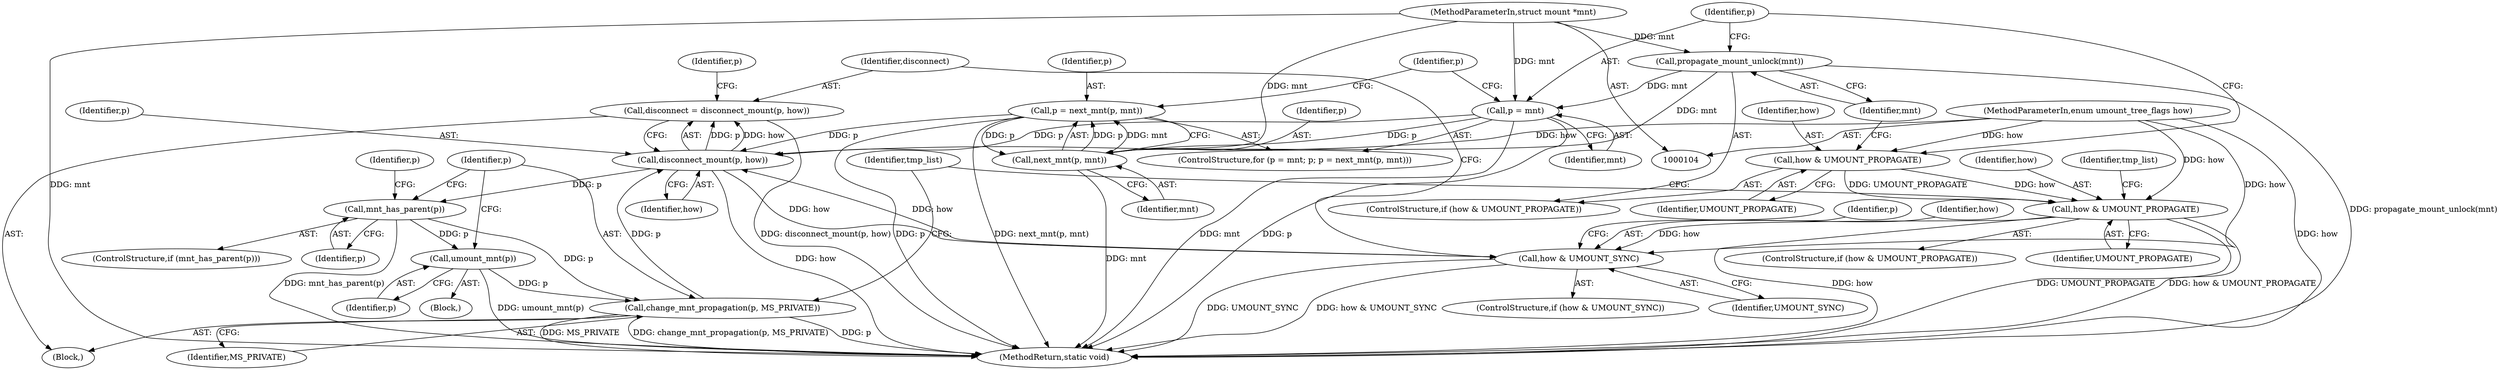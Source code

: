 digraph "0_linux_d29216842a85c7970c536108e093963f02714498_4@API" {
"1000203" [label="(Call,disconnect = disconnect_mount(p, how))"];
"1000205" [label="(Call,disconnect_mount(p, how))"];
"1000253" [label="(Call,change_mnt_propagation(p, MS_PRIVATE))"];
"1000225" [label="(Call,mnt_has_parent(p))"];
"1000251" [label="(Call,umount_mnt(p))"];
"1000122" [label="(Call,p = next_mnt(p, mnt))"];
"1000124" [label="(Call,next_mnt(p, mnt))"];
"1000118" [label="(Call,p = mnt)"];
"1000115" [label="(Call,propagate_mount_unlock(mnt))"];
"1000105" [label="(MethodParameterIn,struct mount *mnt)"];
"1000193" [label="(Call,how & UMOUNT_SYNC)"];
"1000149" [label="(Call,how & UMOUNT_PROPAGATE)"];
"1000112" [label="(Call,how & UMOUNT_PROPAGATE)"];
"1000106" [label="(MethodParameterIn,enum umount_tree_flags how)"];
"1000114" [label="(Identifier,UMOUNT_PROPAGATE)"];
"1000160" [label="(Block,)"];
"1000148" [label="(ControlStructure,if (how & UMOUNT_PROPAGATE))"];
"1000151" [label="(Identifier,UMOUNT_PROPAGATE)"];
"1000224" [label="(ControlStructure,if (mnt_has_parent(p)))"];
"1000226" [label="(Identifier,p)"];
"1000123" [label="(Identifier,p)"];
"1000113" [label="(Identifier,how)"];
"1000125" [label="(Identifier,p)"];
"1000117" [label="(ControlStructure,for (p = mnt; p; p = next_mnt(p, mnt)))"];
"1000193" [label="(Call,how & UMOUNT_SYNC)"];
"1000252" [label="(Identifier,p)"];
"1000204" [label="(Identifier,disconnect)"];
"1000116" [label="(Identifier,mnt)"];
"1000230" [label="(Identifier,p)"];
"1000120" [label="(Identifier,mnt)"];
"1000199" [label="(Identifier,p)"];
"1000111" [label="(ControlStructure,if (how & UMOUNT_PROPAGATE))"];
"1000115" [label="(Call,propagate_mount_unlock(mnt))"];
"1000225" [label="(Call,mnt_has_parent(p))"];
"1000124" [label="(Call,next_mnt(p, mnt))"];
"1000195" [label="(Identifier,UMOUNT_SYNC)"];
"1000112" [label="(Call,how & UMOUNT_PROPAGATE)"];
"1000159" [label="(Identifier,tmp_list)"];
"1000207" [label="(Identifier,how)"];
"1000203" [label="(Call,disconnect = disconnect_mount(p, how))"];
"1000194" [label="(Identifier,how)"];
"1000118" [label="(Call,p = mnt)"];
"1000251" [label="(Call,umount_mnt(p))"];
"1000205" [label="(Call,disconnect_mount(p, how))"];
"1000192" [label="(ControlStructure,if (how & UMOUNT_SYNC))"];
"1000256" [label="(MethodReturn,static void)"];
"1000253" [label="(Call,change_mnt_propagation(p, MS_PRIVATE))"];
"1000150" [label="(Identifier,how)"];
"1000255" [label="(Identifier,MS_PRIVATE)"];
"1000121" [label="(Identifier,p)"];
"1000119" [label="(Identifier,p)"];
"1000250" [label="(Block,)"];
"1000149" [label="(Call,how & UMOUNT_PROPAGATE)"];
"1000122" [label="(Call,p = next_mnt(p, mnt))"];
"1000126" [label="(Identifier,mnt)"];
"1000211" [label="(Identifier,p)"];
"1000254" [label="(Identifier,p)"];
"1000105" [label="(MethodParameterIn,struct mount *mnt)"];
"1000154" [label="(Identifier,tmp_list)"];
"1000206" [label="(Identifier,p)"];
"1000106" [label="(MethodParameterIn,enum umount_tree_flags how)"];
"1000203" -> "1000160"  [label="AST: "];
"1000203" -> "1000205"  [label="CFG: "];
"1000204" -> "1000203"  [label="AST: "];
"1000205" -> "1000203"  [label="AST: "];
"1000211" -> "1000203"  [label="CFG: "];
"1000203" -> "1000256"  [label="DDG: disconnect_mount(p, how)"];
"1000205" -> "1000203"  [label="DDG: p"];
"1000205" -> "1000203"  [label="DDG: how"];
"1000205" -> "1000207"  [label="CFG: "];
"1000206" -> "1000205"  [label="AST: "];
"1000207" -> "1000205"  [label="AST: "];
"1000205" -> "1000256"  [label="DDG: how"];
"1000205" -> "1000193"  [label="DDG: how"];
"1000253" -> "1000205"  [label="DDG: p"];
"1000122" -> "1000205"  [label="DDG: p"];
"1000118" -> "1000205"  [label="DDG: p"];
"1000193" -> "1000205"  [label="DDG: how"];
"1000106" -> "1000205"  [label="DDG: how"];
"1000205" -> "1000225"  [label="DDG: p"];
"1000253" -> "1000160"  [label="AST: "];
"1000253" -> "1000255"  [label="CFG: "];
"1000254" -> "1000253"  [label="AST: "];
"1000255" -> "1000253"  [label="AST: "];
"1000159" -> "1000253"  [label="CFG: "];
"1000253" -> "1000256"  [label="DDG: MS_PRIVATE"];
"1000253" -> "1000256"  [label="DDG: change_mnt_propagation(p, MS_PRIVATE)"];
"1000253" -> "1000256"  [label="DDG: p"];
"1000225" -> "1000253"  [label="DDG: p"];
"1000251" -> "1000253"  [label="DDG: p"];
"1000225" -> "1000224"  [label="AST: "];
"1000225" -> "1000226"  [label="CFG: "];
"1000226" -> "1000225"  [label="AST: "];
"1000230" -> "1000225"  [label="CFG: "];
"1000254" -> "1000225"  [label="CFG: "];
"1000225" -> "1000256"  [label="DDG: mnt_has_parent(p)"];
"1000225" -> "1000251"  [label="DDG: p"];
"1000251" -> "1000250"  [label="AST: "];
"1000251" -> "1000252"  [label="CFG: "];
"1000252" -> "1000251"  [label="AST: "];
"1000254" -> "1000251"  [label="CFG: "];
"1000251" -> "1000256"  [label="DDG: umount_mnt(p)"];
"1000122" -> "1000117"  [label="AST: "];
"1000122" -> "1000124"  [label="CFG: "];
"1000123" -> "1000122"  [label="AST: "];
"1000124" -> "1000122"  [label="AST: "];
"1000121" -> "1000122"  [label="CFG: "];
"1000122" -> "1000256"  [label="DDG: p"];
"1000122" -> "1000256"  [label="DDG: next_mnt(p, mnt)"];
"1000124" -> "1000122"  [label="DDG: p"];
"1000124" -> "1000122"  [label="DDG: mnt"];
"1000122" -> "1000124"  [label="DDG: p"];
"1000124" -> "1000126"  [label="CFG: "];
"1000125" -> "1000124"  [label="AST: "];
"1000126" -> "1000124"  [label="AST: "];
"1000124" -> "1000256"  [label="DDG: mnt"];
"1000118" -> "1000124"  [label="DDG: p"];
"1000105" -> "1000124"  [label="DDG: mnt"];
"1000115" -> "1000124"  [label="DDG: mnt"];
"1000118" -> "1000117"  [label="AST: "];
"1000118" -> "1000120"  [label="CFG: "];
"1000119" -> "1000118"  [label="AST: "];
"1000120" -> "1000118"  [label="AST: "];
"1000121" -> "1000118"  [label="CFG: "];
"1000118" -> "1000256"  [label="DDG: mnt"];
"1000118" -> "1000256"  [label="DDG: p"];
"1000115" -> "1000118"  [label="DDG: mnt"];
"1000105" -> "1000118"  [label="DDG: mnt"];
"1000115" -> "1000111"  [label="AST: "];
"1000115" -> "1000116"  [label="CFG: "];
"1000116" -> "1000115"  [label="AST: "];
"1000119" -> "1000115"  [label="CFG: "];
"1000115" -> "1000256"  [label="DDG: propagate_mount_unlock(mnt)"];
"1000105" -> "1000115"  [label="DDG: mnt"];
"1000105" -> "1000104"  [label="AST: "];
"1000105" -> "1000256"  [label="DDG: mnt"];
"1000193" -> "1000192"  [label="AST: "];
"1000193" -> "1000195"  [label="CFG: "];
"1000194" -> "1000193"  [label="AST: "];
"1000195" -> "1000193"  [label="AST: "];
"1000199" -> "1000193"  [label="CFG: "];
"1000204" -> "1000193"  [label="CFG: "];
"1000193" -> "1000256"  [label="DDG: UMOUNT_SYNC"];
"1000193" -> "1000256"  [label="DDG: how & UMOUNT_SYNC"];
"1000149" -> "1000193"  [label="DDG: how"];
"1000106" -> "1000193"  [label="DDG: how"];
"1000149" -> "1000148"  [label="AST: "];
"1000149" -> "1000151"  [label="CFG: "];
"1000150" -> "1000149"  [label="AST: "];
"1000151" -> "1000149"  [label="AST: "];
"1000154" -> "1000149"  [label="CFG: "];
"1000159" -> "1000149"  [label="CFG: "];
"1000149" -> "1000256"  [label="DDG: how"];
"1000149" -> "1000256"  [label="DDG: UMOUNT_PROPAGATE"];
"1000149" -> "1000256"  [label="DDG: how & UMOUNT_PROPAGATE"];
"1000112" -> "1000149"  [label="DDG: how"];
"1000112" -> "1000149"  [label="DDG: UMOUNT_PROPAGATE"];
"1000106" -> "1000149"  [label="DDG: how"];
"1000112" -> "1000111"  [label="AST: "];
"1000112" -> "1000114"  [label="CFG: "];
"1000113" -> "1000112"  [label="AST: "];
"1000114" -> "1000112"  [label="AST: "];
"1000116" -> "1000112"  [label="CFG: "];
"1000119" -> "1000112"  [label="CFG: "];
"1000106" -> "1000112"  [label="DDG: how"];
"1000106" -> "1000104"  [label="AST: "];
"1000106" -> "1000256"  [label="DDG: how"];
}
